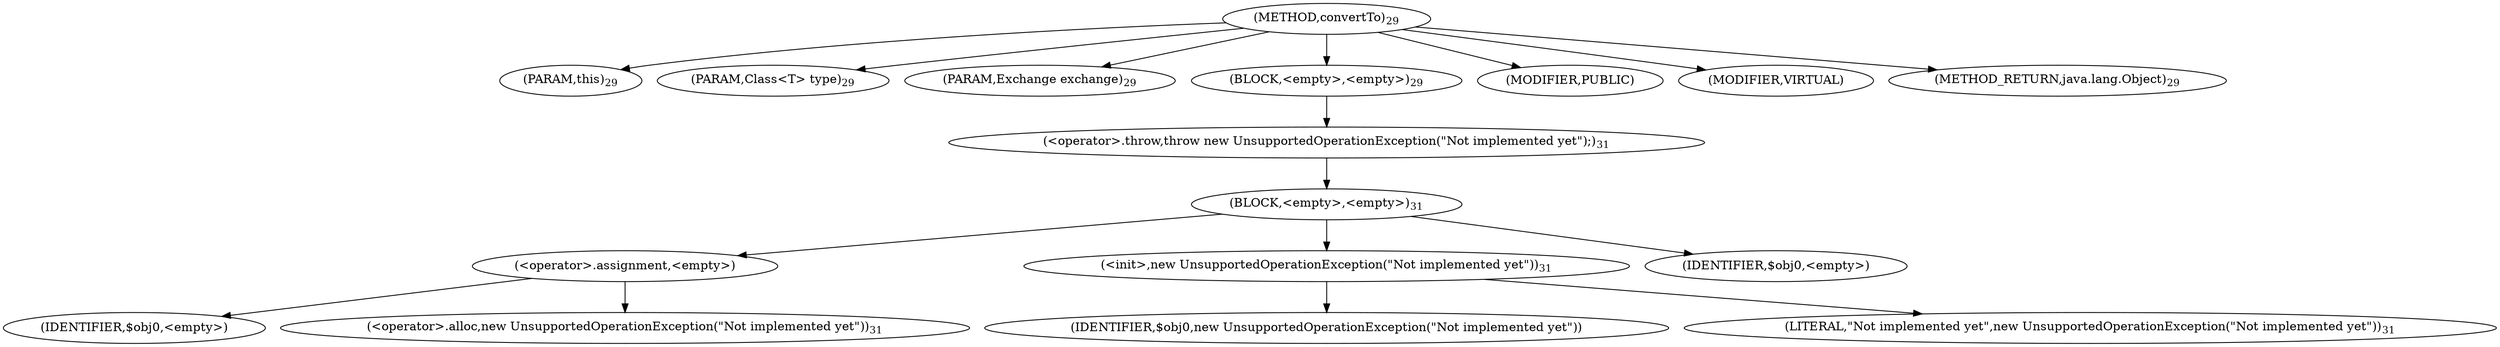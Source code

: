 digraph "convertTo" {  
"19" [label = <(METHOD,convertTo)<SUB>29</SUB>> ]
"20" [label = <(PARAM,this)<SUB>29</SUB>> ]
"21" [label = <(PARAM,Class&lt;T&gt; type)<SUB>29</SUB>> ]
"22" [label = <(PARAM,Exchange exchange)<SUB>29</SUB>> ]
"23" [label = <(BLOCK,&lt;empty&gt;,&lt;empty&gt;)<SUB>29</SUB>> ]
"24" [label = <(&lt;operator&gt;.throw,throw new UnsupportedOperationException(&quot;Not implemented yet&quot;);)<SUB>31</SUB>> ]
"25" [label = <(BLOCK,&lt;empty&gt;,&lt;empty&gt;)<SUB>31</SUB>> ]
"26" [label = <(&lt;operator&gt;.assignment,&lt;empty&gt;)> ]
"27" [label = <(IDENTIFIER,$obj0,&lt;empty&gt;)> ]
"28" [label = <(&lt;operator&gt;.alloc,new UnsupportedOperationException(&quot;Not implemented yet&quot;))<SUB>31</SUB>> ]
"29" [label = <(&lt;init&gt;,new UnsupportedOperationException(&quot;Not implemented yet&quot;))<SUB>31</SUB>> ]
"30" [label = <(IDENTIFIER,$obj0,new UnsupportedOperationException(&quot;Not implemented yet&quot;))> ]
"31" [label = <(LITERAL,&quot;Not implemented yet&quot;,new UnsupportedOperationException(&quot;Not implemented yet&quot;))<SUB>31</SUB>> ]
"32" [label = <(IDENTIFIER,$obj0,&lt;empty&gt;)> ]
"33" [label = <(MODIFIER,PUBLIC)> ]
"34" [label = <(MODIFIER,VIRTUAL)> ]
"35" [label = <(METHOD_RETURN,java.lang.Object)<SUB>29</SUB>> ]
  "19" -> "20" 
  "19" -> "21" 
  "19" -> "22" 
  "19" -> "23" 
  "19" -> "33" 
  "19" -> "34" 
  "19" -> "35" 
  "23" -> "24" 
  "24" -> "25" 
  "25" -> "26" 
  "25" -> "29" 
  "25" -> "32" 
  "26" -> "27" 
  "26" -> "28" 
  "29" -> "30" 
  "29" -> "31" 
}

